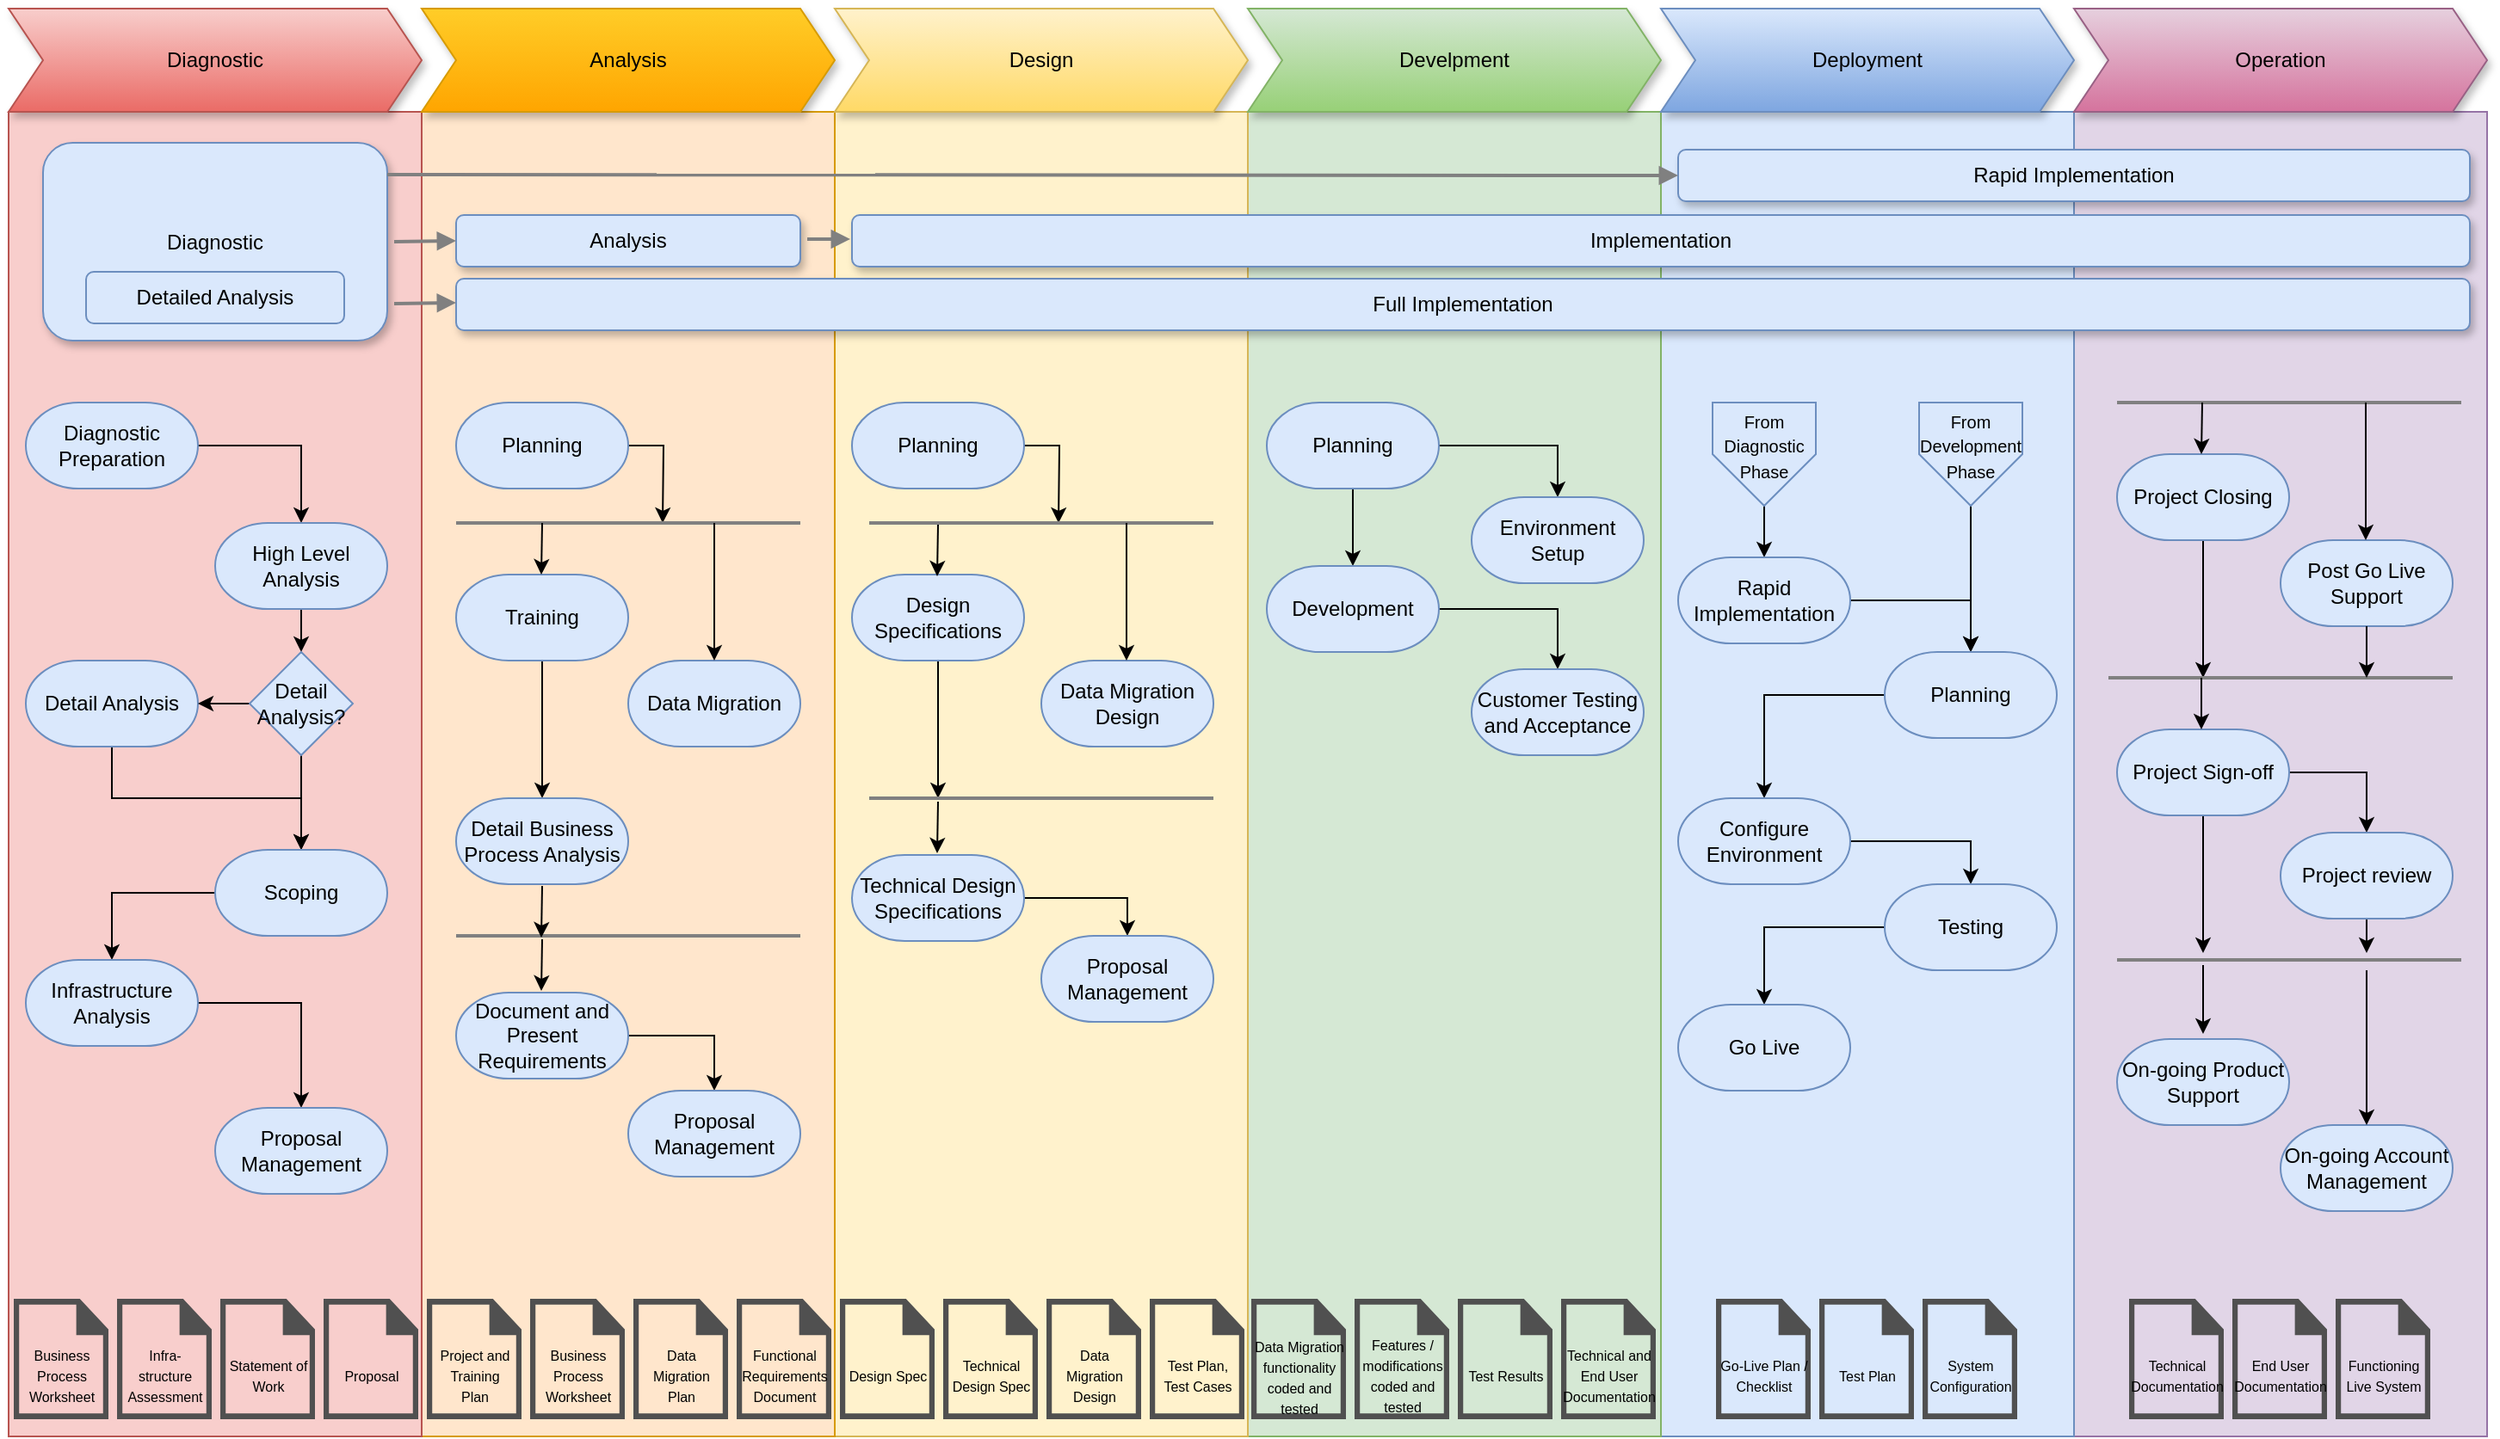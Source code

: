 <mxfile version="21.3.3" type="github">
  <diagram name="Page-1" id="-Mw7rQUKEhBr6lMGxWyb">
    <mxGraphModel dx="3120" dy="1824" grid="1" gridSize="10" guides="1" tooltips="1" connect="1" arrows="1" fold="1" page="1" pageScale="1" pageWidth="850" pageHeight="1100" math="0" shadow="0">
      <root>
        <mxCell id="0" />
        <mxCell id="1" parent="0" />
        <mxCell id="of2QIgSWGnTeP-9N7bCE-1" value="" style="rounded=0;whiteSpace=wrap;html=1;strokeWidth=1;fontSize=10;fillColor=#e1d5e7;strokeColor=#9673a6;" vertex="1" parent="1">
          <mxGeometry x="1200" y="70" width="240" height="770" as="geometry" />
        </mxCell>
        <mxCell id="of2QIgSWGnTeP-9N7bCE-2" value="" style="rounded=0;whiteSpace=wrap;html=1;strokeWidth=1;fontSize=10;fillColor=#dae8fc;strokeColor=#6c8ebf;" vertex="1" parent="1">
          <mxGeometry x="960" y="70" width="240" height="770" as="geometry" />
        </mxCell>
        <mxCell id="of2QIgSWGnTeP-9N7bCE-3" value="" style="rounded=0;whiteSpace=wrap;html=1;strokeWidth=1;fontSize=10;fillColor=#d5e8d4;strokeColor=#82b366;" vertex="1" parent="1">
          <mxGeometry x="720" y="70" width="240" height="770" as="geometry" />
        </mxCell>
        <mxCell id="of2QIgSWGnTeP-9N7bCE-4" value="" style="rounded=0;whiteSpace=wrap;html=1;strokeWidth=1;fontSize=10;fillColor=#fff2cc;strokeColor=#d6b656;" vertex="1" parent="1">
          <mxGeometry x="480" y="70" width="240" height="770" as="geometry" />
        </mxCell>
        <mxCell id="of2QIgSWGnTeP-9N7bCE-5" value="" style="rounded=0;whiteSpace=wrap;html=1;strokeWidth=1;fontSize=10;fillColor=#ffe6cc;strokeColor=#d79b00;" vertex="1" parent="1">
          <mxGeometry x="240" y="70" width="240" height="770" as="geometry" />
        </mxCell>
        <mxCell id="of2QIgSWGnTeP-9N7bCE-6" value="" style="rounded=0;whiteSpace=wrap;html=1;strokeWidth=1;fontSize=10;fillColor=#f8cecc;strokeColor=#b85450;" vertex="1" parent="1">
          <mxGeometry y="70" width="240" height="770" as="geometry" />
        </mxCell>
        <mxCell id="of2QIgSWGnTeP-9N7bCE-7" style="edgeStyle=orthogonalEdgeStyle;rounded=0;orthogonalLoop=1;jettySize=auto;html=1;exitX=1;exitY=0.5;exitDx=0;exitDy=0;exitPerimeter=0;entryX=0.5;entryY=0;entryDx=0;entryDy=0;entryPerimeter=0;" edge="1" parent="1" source="of2QIgSWGnTeP-9N7bCE-8" target="of2QIgSWGnTeP-9N7bCE-10">
          <mxGeometry relative="1" as="geometry" />
        </mxCell>
        <mxCell id="of2QIgSWGnTeP-9N7bCE-8" value="Diagnostic Preparation" style="strokeWidth=1;html=1;shape=mxgraph.flowchart.terminator;whiteSpace=wrap;fillColor=#dae8fc;strokeColor=#6c8ebf;" vertex="1" parent="1">
          <mxGeometry x="10" y="239" width="100" height="50" as="geometry" />
        </mxCell>
        <mxCell id="of2QIgSWGnTeP-9N7bCE-9" style="edgeStyle=orthogonalEdgeStyle;rounded=0;orthogonalLoop=1;jettySize=auto;html=1;exitX=0.5;exitY=1;exitDx=0;exitDy=0;exitPerimeter=0;entryX=0.5;entryY=0;entryDx=0;entryDy=0;entryPerimeter=0;" edge="1" parent="1" source="of2QIgSWGnTeP-9N7bCE-10" target="of2QIgSWGnTeP-9N7bCE-15">
          <mxGeometry relative="1" as="geometry" />
        </mxCell>
        <mxCell id="of2QIgSWGnTeP-9N7bCE-10" value="High Level Analysis" style="strokeWidth=1;html=1;shape=mxgraph.flowchart.terminator;whiteSpace=wrap;fillColor=#dae8fc;strokeColor=#6c8ebf;" vertex="1" parent="1">
          <mxGeometry x="120" y="309" width="100" height="50" as="geometry" />
        </mxCell>
        <mxCell id="of2QIgSWGnTeP-9N7bCE-11" style="edgeStyle=orthogonalEdgeStyle;rounded=0;orthogonalLoop=1;jettySize=auto;html=1;exitX=0.5;exitY=1;exitDx=0;exitDy=0;exitPerimeter=0;" edge="1" parent="1" source="of2QIgSWGnTeP-9N7bCE-12" target="of2QIgSWGnTeP-9N7bCE-17">
          <mxGeometry relative="1" as="geometry" />
        </mxCell>
        <mxCell id="of2QIgSWGnTeP-9N7bCE-12" value="Detail Analysis" style="strokeWidth=1;html=1;shape=mxgraph.flowchart.terminator;whiteSpace=wrap;fillColor=#dae8fc;strokeColor=#6c8ebf;" vertex="1" parent="1">
          <mxGeometry x="10" y="389" width="100" height="50" as="geometry" />
        </mxCell>
        <mxCell id="of2QIgSWGnTeP-9N7bCE-13" style="edgeStyle=orthogonalEdgeStyle;rounded=0;orthogonalLoop=1;jettySize=auto;html=1;exitX=0;exitY=0.5;exitDx=0;exitDy=0;exitPerimeter=0;entryX=1;entryY=0.5;entryDx=0;entryDy=0;entryPerimeter=0;" edge="1" parent="1" source="of2QIgSWGnTeP-9N7bCE-15" target="of2QIgSWGnTeP-9N7bCE-12">
          <mxGeometry relative="1" as="geometry" />
        </mxCell>
        <mxCell id="of2QIgSWGnTeP-9N7bCE-14" style="edgeStyle=orthogonalEdgeStyle;rounded=0;orthogonalLoop=1;jettySize=auto;html=1;exitX=0.5;exitY=1;exitDx=0;exitDy=0;exitPerimeter=0;" edge="1" parent="1" source="of2QIgSWGnTeP-9N7bCE-15" target="of2QIgSWGnTeP-9N7bCE-17">
          <mxGeometry relative="1" as="geometry" />
        </mxCell>
        <mxCell id="of2QIgSWGnTeP-9N7bCE-15" value="Detail Analysis?" style="strokeWidth=1;html=1;shape=mxgraph.flowchart.decision;whiteSpace=wrap;fillColor=#dae8fc;strokeColor=#6c8ebf;" vertex="1" parent="1">
          <mxGeometry x="140" y="384" width="60" height="60" as="geometry" />
        </mxCell>
        <mxCell id="of2QIgSWGnTeP-9N7bCE-16" style="edgeStyle=orthogonalEdgeStyle;rounded=0;orthogonalLoop=1;jettySize=auto;html=1;exitX=0;exitY=0.5;exitDx=0;exitDy=0;exitPerimeter=0;entryX=0.5;entryY=0;entryDx=0;entryDy=0;entryPerimeter=0;" edge="1" parent="1" source="of2QIgSWGnTeP-9N7bCE-17" target="of2QIgSWGnTeP-9N7bCE-19">
          <mxGeometry relative="1" as="geometry" />
        </mxCell>
        <mxCell id="of2QIgSWGnTeP-9N7bCE-17" value="Scoping" style="strokeWidth=1;html=1;shape=mxgraph.flowchart.terminator;whiteSpace=wrap;fillColor=#dae8fc;strokeColor=#6c8ebf;" vertex="1" parent="1">
          <mxGeometry x="120" y="499" width="100" height="50" as="geometry" />
        </mxCell>
        <mxCell id="of2QIgSWGnTeP-9N7bCE-18" style="edgeStyle=orthogonalEdgeStyle;rounded=0;orthogonalLoop=1;jettySize=auto;html=1;exitX=1;exitY=0.5;exitDx=0;exitDy=0;exitPerimeter=0;entryX=0.5;entryY=0;entryDx=0;entryDy=0;entryPerimeter=0;" edge="1" parent="1" source="of2QIgSWGnTeP-9N7bCE-19" target="of2QIgSWGnTeP-9N7bCE-20">
          <mxGeometry relative="1" as="geometry" />
        </mxCell>
        <mxCell id="of2QIgSWGnTeP-9N7bCE-19" value="Infrastructure Analysis" style="strokeWidth=1;html=1;shape=mxgraph.flowchart.terminator;whiteSpace=wrap;fillColor=#dae8fc;strokeColor=#6c8ebf;" vertex="1" parent="1">
          <mxGeometry x="10" y="563" width="100" height="50" as="geometry" />
        </mxCell>
        <mxCell id="of2QIgSWGnTeP-9N7bCE-20" value="Proposal Management" style="strokeWidth=1;html=1;shape=mxgraph.flowchart.terminator;whiteSpace=wrap;fillColor=#dae8fc;strokeColor=#6c8ebf;" vertex="1" parent="1">
          <mxGeometry x="120" y="649" width="100" height="50" as="geometry" />
        </mxCell>
        <mxCell id="of2QIgSWGnTeP-9N7bCE-21" style="edgeStyle=orthogonalEdgeStyle;rounded=0;orthogonalLoop=1;jettySize=auto;html=1;exitX=1;exitY=0.5;exitDx=0;exitDy=0;exitPerimeter=0;strokeColor=#000000;strokeWidth=1;" edge="1" parent="1" source="of2QIgSWGnTeP-9N7bCE-22">
          <mxGeometry relative="1" as="geometry">
            <mxPoint x="380" y="309" as="targetPoint" />
          </mxGeometry>
        </mxCell>
        <mxCell id="of2QIgSWGnTeP-9N7bCE-22" value="Planning" style="strokeWidth=1;html=1;shape=mxgraph.flowchart.terminator;whiteSpace=wrap;fillColor=#dae8fc;strokeColor=#6c8ebf;" vertex="1" parent="1">
          <mxGeometry x="260" y="239" width="100" height="50" as="geometry" />
        </mxCell>
        <mxCell id="of2QIgSWGnTeP-9N7bCE-23" style="edgeStyle=orthogonalEdgeStyle;rounded=0;orthogonalLoop=1;jettySize=auto;html=1;exitX=0.5;exitY=1;exitDx=0;exitDy=0;exitPerimeter=0;entryX=0.5;entryY=0;entryDx=0;entryDy=0;entryPerimeter=0;strokeColor=#000000;strokeWidth=1;" edge="1" parent="1" source="of2QIgSWGnTeP-9N7bCE-24" target="of2QIgSWGnTeP-9N7bCE-29">
          <mxGeometry relative="1" as="geometry" />
        </mxCell>
        <mxCell id="of2QIgSWGnTeP-9N7bCE-24" value="Training" style="strokeWidth=1;html=1;shape=mxgraph.flowchart.terminator;whiteSpace=wrap;fillColor=#dae8fc;strokeColor=#6c8ebf;" vertex="1" parent="1">
          <mxGeometry x="260" y="339" width="100" height="50" as="geometry" />
        </mxCell>
        <mxCell id="of2QIgSWGnTeP-9N7bCE-25" value="" style="endArrow=none;html=1;rounded=0;strokeWidth=2;strokeColor=#808080;" edge="1" parent="1">
          <mxGeometry width="50" height="50" relative="1" as="geometry">
            <mxPoint x="260" y="309" as="sourcePoint" />
            <mxPoint x="460" y="309" as="targetPoint" />
          </mxGeometry>
        </mxCell>
        <mxCell id="of2QIgSWGnTeP-9N7bCE-26" value="Data Migration" style="strokeWidth=1;html=1;shape=mxgraph.flowchart.terminator;whiteSpace=wrap;fillColor=#dae8fc;strokeColor=#6c8ebf;" vertex="1" parent="1">
          <mxGeometry x="360" y="389" width="100" height="50" as="geometry" />
        </mxCell>
        <mxCell id="of2QIgSWGnTeP-9N7bCE-27" value="" style="endArrow=classic;html=1;rounded=0;strokeColor=#000000;strokeWidth=1;entryX=0.5;entryY=0;entryDx=0;entryDy=0;entryPerimeter=0;" edge="1" parent="1" target="of2QIgSWGnTeP-9N7bCE-26">
          <mxGeometry width="50" height="50" relative="1" as="geometry">
            <mxPoint x="410" y="309" as="sourcePoint" />
            <mxPoint x="409.5" y="369" as="targetPoint" />
          </mxGeometry>
        </mxCell>
        <mxCell id="of2QIgSWGnTeP-9N7bCE-28" value="" style="endArrow=classic;html=1;rounded=0;strokeColor=#000000;strokeWidth=1;" edge="1" parent="1">
          <mxGeometry width="50" height="50" relative="1" as="geometry">
            <mxPoint x="310" y="309" as="sourcePoint" />
            <mxPoint x="309.5" y="339" as="targetPoint" />
          </mxGeometry>
        </mxCell>
        <mxCell id="of2QIgSWGnTeP-9N7bCE-29" value="Detail Business Process Analysis" style="strokeWidth=1;html=1;shape=mxgraph.flowchart.terminator;whiteSpace=wrap;fillColor=#dae8fc;strokeColor=#6c8ebf;" vertex="1" parent="1">
          <mxGeometry x="260" y="469" width="100" height="50" as="geometry" />
        </mxCell>
        <mxCell id="of2QIgSWGnTeP-9N7bCE-30" style="edgeStyle=orthogonalEdgeStyle;rounded=0;orthogonalLoop=1;jettySize=auto;html=1;exitX=1;exitY=0.5;exitDx=0;exitDy=0;exitPerimeter=0;entryX=0.5;entryY=0;entryDx=0;entryDy=0;entryPerimeter=0;strokeColor=#000000;strokeWidth=1;" edge="1" parent="1" source="of2QIgSWGnTeP-9N7bCE-31" target="of2QIgSWGnTeP-9N7bCE-35">
          <mxGeometry relative="1" as="geometry" />
        </mxCell>
        <mxCell id="of2QIgSWGnTeP-9N7bCE-31" value="Document and Present Requirements" style="strokeWidth=1;html=1;shape=mxgraph.flowchart.terminator;whiteSpace=wrap;fillColor=#dae8fc;strokeColor=#6c8ebf;" vertex="1" parent="1">
          <mxGeometry x="260" y="582" width="100" height="50" as="geometry" />
        </mxCell>
        <mxCell id="of2QIgSWGnTeP-9N7bCE-32" value="" style="endArrow=none;html=1;rounded=0;strokeWidth=2;strokeColor=#808080;" edge="1" parent="1">
          <mxGeometry width="50" height="50" relative="1" as="geometry">
            <mxPoint x="260" y="549" as="sourcePoint" />
            <mxPoint x="460" y="549" as="targetPoint" />
          </mxGeometry>
        </mxCell>
        <mxCell id="of2QIgSWGnTeP-9N7bCE-33" value="" style="endArrow=classic;html=1;rounded=0;strokeColor=#000000;strokeWidth=1;" edge="1" parent="1">
          <mxGeometry width="50" height="50" relative="1" as="geometry">
            <mxPoint x="310" y="520" as="sourcePoint" />
            <mxPoint x="309.5" y="550" as="targetPoint" />
          </mxGeometry>
        </mxCell>
        <mxCell id="of2QIgSWGnTeP-9N7bCE-34" value="" style="endArrow=classic;html=1;rounded=0;strokeColor=#000000;strokeWidth=1;" edge="1" parent="1">
          <mxGeometry width="50" height="50" relative="1" as="geometry">
            <mxPoint x="310" y="551" as="sourcePoint" />
            <mxPoint x="309.5" y="581" as="targetPoint" />
          </mxGeometry>
        </mxCell>
        <mxCell id="of2QIgSWGnTeP-9N7bCE-35" value="Proposal Management" style="strokeWidth=1;html=1;shape=mxgraph.flowchart.terminator;whiteSpace=wrap;fillColor=#dae8fc;strokeColor=#6c8ebf;" vertex="1" parent="1">
          <mxGeometry x="360" y="639" width="100" height="50" as="geometry" />
        </mxCell>
        <mxCell id="of2QIgSWGnTeP-9N7bCE-36" style="edgeStyle=orthogonalEdgeStyle;rounded=0;orthogonalLoop=1;jettySize=auto;html=1;exitX=1;exitY=0.5;exitDx=0;exitDy=0;exitPerimeter=0;strokeColor=#000000;strokeWidth=1;" edge="1" parent="1" source="of2QIgSWGnTeP-9N7bCE-37">
          <mxGeometry relative="1" as="geometry">
            <mxPoint x="610" y="309" as="targetPoint" />
          </mxGeometry>
        </mxCell>
        <mxCell id="of2QIgSWGnTeP-9N7bCE-37" value="Planning" style="strokeWidth=1;html=1;shape=mxgraph.flowchart.terminator;whiteSpace=wrap;fillColor=#dae8fc;strokeColor=#6c8ebf;" vertex="1" parent="1">
          <mxGeometry x="490" y="239" width="100" height="50" as="geometry" />
        </mxCell>
        <mxCell id="of2QIgSWGnTeP-9N7bCE-38" value="" style="endArrow=none;html=1;rounded=0;strokeWidth=2;strokeColor=#808080;" edge="1" parent="1">
          <mxGeometry width="50" height="50" relative="1" as="geometry">
            <mxPoint x="500" y="309" as="sourcePoint" />
            <mxPoint x="700" y="309" as="targetPoint" />
          </mxGeometry>
        </mxCell>
        <mxCell id="of2QIgSWGnTeP-9N7bCE-39" style="edgeStyle=orthogonalEdgeStyle;rounded=0;orthogonalLoop=1;jettySize=auto;html=1;exitX=0.5;exitY=1;exitDx=0;exitDy=0;exitPerimeter=0;strokeColor=#000000;strokeWidth=1;" edge="1" parent="1" source="of2QIgSWGnTeP-9N7bCE-40">
          <mxGeometry relative="1" as="geometry">
            <mxPoint x="540" y="469" as="targetPoint" />
          </mxGeometry>
        </mxCell>
        <mxCell id="of2QIgSWGnTeP-9N7bCE-40" value="Design Specifications" style="strokeWidth=1;html=1;shape=mxgraph.flowchart.terminator;whiteSpace=wrap;fillColor=#dae8fc;strokeColor=#6c8ebf;" vertex="1" parent="1">
          <mxGeometry x="490" y="339" width="100" height="50" as="geometry" />
        </mxCell>
        <mxCell id="of2QIgSWGnTeP-9N7bCE-41" value="Data Migration Design" style="strokeWidth=1;html=1;shape=mxgraph.flowchart.terminator;whiteSpace=wrap;fillColor=#dae8fc;strokeColor=#6c8ebf;" vertex="1" parent="1">
          <mxGeometry x="600" y="389" width="100" height="50" as="geometry" />
        </mxCell>
        <mxCell id="of2QIgSWGnTeP-9N7bCE-42" value="" style="endArrow=classic;html=1;rounded=0;strokeColor=#000000;strokeWidth=1;entryX=0.5;entryY=0;entryDx=0;entryDy=0;entryPerimeter=0;" edge="1" parent="1">
          <mxGeometry width="50" height="50" relative="1" as="geometry">
            <mxPoint x="649.5" y="309" as="sourcePoint" />
            <mxPoint x="649.5" y="389" as="targetPoint" />
          </mxGeometry>
        </mxCell>
        <mxCell id="of2QIgSWGnTeP-9N7bCE-43" value="" style="endArrow=classic;html=1;rounded=0;strokeColor=#000000;strokeWidth=1;" edge="1" parent="1">
          <mxGeometry width="50" height="50" relative="1" as="geometry">
            <mxPoint x="540" y="310" as="sourcePoint" />
            <mxPoint x="539.5" y="340" as="targetPoint" />
          </mxGeometry>
        </mxCell>
        <mxCell id="of2QIgSWGnTeP-9N7bCE-44" value="" style="endArrow=none;html=1;rounded=0;strokeWidth=2;strokeColor=#808080;" edge="1" parent="1">
          <mxGeometry width="50" height="50" relative="1" as="geometry">
            <mxPoint x="500" y="469" as="sourcePoint" />
            <mxPoint x="700" y="469" as="targetPoint" />
          </mxGeometry>
        </mxCell>
        <mxCell id="of2QIgSWGnTeP-9N7bCE-45" style="edgeStyle=orthogonalEdgeStyle;rounded=0;orthogonalLoop=1;jettySize=auto;html=1;exitX=1;exitY=0.5;exitDx=0;exitDy=0;exitPerimeter=0;entryX=0.5;entryY=0;entryDx=0;entryDy=0;entryPerimeter=0;strokeColor=#000000;strokeWidth=1;" edge="1" parent="1" source="of2QIgSWGnTeP-9N7bCE-46" target="of2QIgSWGnTeP-9N7bCE-48">
          <mxGeometry relative="1" as="geometry" />
        </mxCell>
        <mxCell id="of2QIgSWGnTeP-9N7bCE-46" value="Technical Design Specifications" style="strokeWidth=1;html=1;shape=mxgraph.flowchart.terminator;whiteSpace=wrap;fillColor=#dae8fc;strokeColor=#6c8ebf;" vertex="1" parent="1">
          <mxGeometry x="490" y="502" width="100" height="50" as="geometry" />
        </mxCell>
        <mxCell id="of2QIgSWGnTeP-9N7bCE-47" value="" style="endArrow=classic;html=1;rounded=0;strokeColor=#000000;strokeWidth=1;" edge="1" parent="1">
          <mxGeometry width="50" height="50" relative="1" as="geometry">
            <mxPoint x="540" y="471" as="sourcePoint" />
            <mxPoint x="539.5" y="501" as="targetPoint" />
          </mxGeometry>
        </mxCell>
        <mxCell id="of2QIgSWGnTeP-9N7bCE-48" value="Proposal Management" style="strokeWidth=1;html=1;shape=mxgraph.flowchart.terminator;whiteSpace=wrap;fillColor=#dae8fc;strokeColor=#6c8ebf;" vertex="1" parent="1">
          <mxGeometry x="600" y="549" width="100" height="50" as="geometry" />
        </mxCell>
        <mxCell id="of2QIgSWGnTeP-9N7bCE-49" style="edgeStyle=orthogonalEdgeStyle;rounded=0;orthogonalLoop=1;jettySize=auto;html=1;exitX=1;exitY=0.5;exitDx=0;exitDy=0;exitPerimeter=0;entryX=0.5;entryY=0;entryDx=0;entryDy=0;entryPerimeter=0;strokeColor=#000000;strokeWidth=1;" edge="1" parent="1" source="of2QIgSWGnTeP-9N7bCE-51" target="of2QIgSWGnTeP-9N7bCE-54">
          <mxGeometry relative="1" as="geometry" />
        </mxCell>
        <mxCell id="of2QIgSWGnTeP-9N7bCE-50" style="edgeStyle=orthogonalEdgeStyle;rounded=0;orthogonalLoop=1;jettySize=auto;html=1;exitX=0.5;exitY=1;exitDx=0;exitDy=0;exitPerimeter=0;strokeColor=#000000;strokeWidth=1;" edge="1" parent="1" source="of2QIgSWGnTeP-9N7bCE-51" target="of2QIgSWGnTeP-9N7bCE-53">
          <mxGeometry relative="1" as="geometry" />
        </mxCell>
        <mxCell id="of2QIgSWGnTeP-9N7bCE-51" value="Planning" style="strokeWidth=1;html=1;shape=mxgraph.flowchart.terminator;whiteSpace=wrap;fillColor=#dae8fc;strokeColor=#6c8ebf;" vertex="1" parent="1">
          <mxGeometry x="731" y="239" width="100" height="50" as="geometry" />
        </mxCell>
        <mxCell id="of2QIgSWGnTeP-9N7bCE-52" style="edgeStyle=orthogonalEdgeStyle;rounded=0;orthogonalLoop=1;jettySize=auto;html=1;exitX=1;exitY=0.5;exitDx=0;exitDy=0;exitPerimeter=0;strokeColor=#000000;strokeWidth=1;" edge="1" parent="1" source="of2QIgSWGnTeP-9N7bCE-53" target="of2QIgSWGnTeP-9N7bCE-55">
          <mxGeometry relative="1" as="geometry" />
        </mxCell>
        <mxCell id="of2QIgSWGnTeP-9N7bCE-53" value="Development" style="strokeWidth=1;html=1;shape=mxgraph.flowchart.terminator;whiteSpace=wrap;fillColor=#dae8fc;strokeColor=#6c8ebf;" vertex="1" parent="1">
          <mxGeometry x="731" y="334" width="100" height="50" as="geometry" />
        </mxCell>
        <mxCell id="of2QIgSWGnTeP-9N7bCE-54" value="Environment Setup" style="strokeWidth=1;html=1;shape=mxgraph.flowchart.terminator;whiteSpace=wrap;fillColor=#dae8fc;strokeColor=#6c8ebf;" vertex="1" parent="1">
          <mxGeometry x="850" y="294" width="100" height="50" as="geometry" />
        </mxCell>
        <mxCell id="of2QIgSWGnTeP-9N7bCE-55" value="Customer Testing and Acceptance" style="strokeWidth=1;html=1;shape=mxgraph.flowchart.terminator;whiteSpace=wrap;fillColor=#dae8fc;strokeColor=#6c8ebf;" vertex="1" parent="1">
          <mxGeometry x="850" y="394" width="100" height="50" as="geometry" />
        </mxCell>
        <mxCell id="of2QIgSWGnTeP-9N7bCE-56" style="edgeStyle=orthogonalEdgeStyle;rounded=0;orthogonalLoop=1;jettySize=auto;html=1;exitX=0.5;exitY=1;exitDx=0;exitDy=0;entryX=0.5;entryY=0;entryDx=0;entryDy=0;entryPerimeter=0;strokeColor=#000000;strokeWidth=1;fontSize=10;" edge="1" parent="1" source="of2QIgSWGnTeP-9N7bCE-57" target="of2QIgSWGnTeP-9N7bCE-63">
          <mxGeometry relative="1" as="geometry" />
        </mxCell>
        <mxCell id="of2QIgSWGnTeP-9N7bCE-57" value="" style="verticalLabelPosition=bottom;verticalAlign=top;html=1;shape=offPageConnector;rounded=0;size=0.5;strokeWidth=1;fillColor=#dae8fc;strokeColor=#6c8ebf;" vertex="1" parent="1">
          <mxGeometry x="990" y="239" width="60" height="60" as="geometry" />
        </mxCell>
        <mxCell id="of2QIgSWGnTeP-9N7bCE-58" value="&lt;font style=&quot;font-size: 10px;&quot;&gt;From Diagnostic Phase&lt;/font&gt;" style="text;html=1;strokeColor=none;fillColor=none;align=center;verticalAlign=middle;whiteSpace=wrap;rounded=0;" vertex="1" parent="1">
          <mxGeometry x="990" y="249" width="60" height="30" as="geometry" />
        </mxCell>
        <mxCell id="of2QIgSWGnTeP-9N7bCE-59" style="edgeStyle=orthogonalEdgeStyle;rounded=0;orthogonalLoop=1;jettySize=auto;html=1;exitX=0.5;exitY=1;exitDx=0;exitDy=0;entryX=0.5;entryY=0;entryDx=0;entryDy=0;entryPerimeter=0;strokeColor=#000000;strokeWidth=1;fontSize=10;" edge="1" parent="1" source="of2QIgSWGnTeP-9N7bCE-60" target="of2QIgSWGnTeP-9N7bCE-65">
          <mxGeometry relative="1" as="geometry" />
        </mxCell>
        <mxCell id="of2QIgSWGnTeP-9N7bCE-60" value="" style="verticalLabelPosition=bottom;verticalAlign=top;html=1;shape=offPageConnector;rounded=0;size=0.5;strokeWidth=1;fillColor=#dae8fc;strokeColor=#6c8ebf;" vertex="1" parent="1">
          <mxGeometry x="1110" y="239" width="60" height="60" as="geometry" />
        </mxCell>
        <mxCell id="of2QIgSWGnTeP-9N7bCE-61" value="&lt;font style=&quot;font-size: 10px;&quot;&gt;From Development Phase&lt;/font&gt;" style="text;html=1;strokeColor=none;fillColor=none;align=center;verticalAlign=middle;whiteSpace=wrap;rounded=0;" vertex="1" parent="1">
          <mxGeometry x="1110" y="249" width="60" height="30" as="geometry" />
        </mxCell>
        <mxCell id="of2QIgSWGnTeP-9N7bCE-62" style="edgeStyle=orthogonalEdgeStyle;rounded=0;orthogonalLoop=1;jettySize=auto;html=1;exitX=1;exitY=0.5;exitDx=0;exitDy=0;exitPerimeter=0;entryX=0.5;entryY=0;entryDx=0;entryDy=0;entryPerimeter=0;strokeColor=#000000;strokeWidth=1;fontSize=10;" edge="1" parent="1" source="of2QIgSWGnTeP-9N7bCE-63" target="of2QIgSWGnTeP-9N7bCE-65">
          <mxGeometry relative="1" as="geometry" />
        </mxCell>
        <mxCell id="of2QIgSWGnTeP-9N7bCE-63" value="Rapid Implementation" style="strokeWidth=1;html=1;shape=mxgraph.flowchart.terminator;whiteSpace=wrap;fillColor=#dae8fc;strokeColor=#6c8ebf;" vertex="1" parent="1">
          <mxGeometry x="970" y="329" width="100" height="50" as="geometry" />
        </mxCell>
        <mxCell id="of2QIgSWGnTeP-9N7bCE-64" style="edgeStyle=orthogonalEdgeStyle;rounded=0;orthogonalLoop=1;jettySize=auto;html=1;exitX=0;exitY=0.5;exitDx=0;exitDy=0;exitPerimeter=0;entryX=0.5;entryY=0;entryDx=0;entryDy=0;entryPerimeter=0;strokeColor=#000000;strokeWidth=1;fontSize=10;" edge="1" parent="1" source="of2QIgSWGnTeP-9N7bCE-65" target="of2QIgSWGnTeP-9N7bCE-67">
          <mxGeometry relative="1" as="geometry" />
        </mxCell>
        <mxCell id="of2QIgSWGnTeP-9N7bCE-65" value="Planning" style="strokeWidth=1;html=1;shape=mxgraph.flowchart.terminator;whiteSpace=wrap;fillColor=#dae8fc;strokeColor=#6c8ebf;" vertex="1" parent="1">
          <mxGeometry x="1090" y="384" width="100" height="50" as="geometry" />
        </mxCell>
        <mxCell id="of2QIgSWGnTeP-9N7bCE-66" style="edgeStyle=orthogonalEdgeStyle;rounded=0;orthogonalLoop=1;jettySize=auto;html=1;exitX=1;exitY=0.5;exitDx=0;exitDy=0;exitPerimeter=0;entryX=0.5;entryY=0;entryDx=0;entryDy=0;entryPerimeter=0;strokeColor=#000000;strokeWidth=1;fontSize=10;" edge="1" parent="1" source="of2QIgSWGnTeP-9N7bCE-67" target="of2QIgSWGnTeP-9N7bCE-69">
          <mxGeometry relative="1" as="geometry" />
        </mxCell>
        <mxCell id="of2QIgSWGnTeP-9N7bCE-67" value="Configure Environment" style="strokeWidth=1;html=1;shape=mxgraph.flowchart.terminator;whiteSpace=wrap;fillColor=#dae8fc;strokeColor=#6c8ebf;" vertex="1" parent="1">
          <mxGeometry x="970" y="469" width="100" height="50" as="geometry" />
        </mxCell>
        <mxCell id="of2QIgSWGnTeP-9N7bCE-68" style="edgeStyle=orthogonalEdgeStyle;rounded=0;orthogonalLoop=1;jettySize=auto;html=1;exitX=0;exitY=0.5;exitDx=0;exitDy=0;exitPerimeter=0;strokeColor=#000000;strokeWidth=1;fontSize=12;fontColor=#FFFFFF;" edge="1" parent="1" source="of2QIgSWGnTeP-9N7bCE-69" target="of2QIgSWGnTeP-9N7bCE-70">
          <mxGeometry relative="1" as="geometry" />
        </mxCell>
        <mxCell id="of2QIgSWGnTeP-9N7bCE-69" value="Testing" style="strokeWidth=1;html=1;shape=mxgraph.flowchart.terminator;whiteSpace=wrap;fillColor=#dae8fc;strokeColor=#6c8ebf;" vertex="1" parent="1">
          <mxGeometry x="1090" y="519" width="100" height="50" as="geometry" />
        </mxCell>
        <mxCell id="of2QIgSWGnTeP-9N7bCE-70" value="Go Live" style="strokeWidth=1;html=1;shape=mxgraph.flowchart.terminator;whiteSpace=wrap;fillColor=#dae8fc;strokeColor=#6c8ebf;" vertex="1" parent="1">
          <mxGeometry x="970" y="589" width="100" height="50" as="geometry" />
        </mxCell>
        <mxCell id="of2QIgSWGnTeP-9N7bCE-71" value="Diagnostic" style="shape=step;perimeter=stepPerimeter;whiteSpace=wrap;html=1;fixedSize=1;strokeWidth=1;fontSize=12;fillColor=#f8cecc;strokeColor=#b85450;gradientColor=#ea6b66;fontColor=#000000;shadow=1;" vertex="1" parent="1">
          <mxGeometry y="10" width="240" height="60" as="geometry" />
        </mxCell>
        <mxCell id="of2QIgSWGnTeP-9N7bCE-72" value="Analysis" style="shape=step;perimeter=stepPerimeter;whiteSpace=wrap;html=1;fixedSize=1;strokeWidth=1;fontSize=12;fillColor=#ffcd28;gradientColor=#ffa500;strokeColor=#d79b00;fontColor=#000000;shadow=1;" vertex="1" parent="1">
          <mxGeometry x="240" y="10" width="240" height="60" as="geometry" />
        </mxCell>
        <mxCell id="of2QIgSWGnTeP-9N7bCE-73" value="Design" style="shape=step;perimeter=stepPerimeter;whiteSpace=wrap;html=1;fixedSize=1;strokeWidth=1;fontSize=12;fillColor=#fff2cc;gradientColor=#ffd966;strokeColor=#d6b656;fontColor=#000000;shadow=1;" vertex="1" parent="1">
          <mxGeometry x="480" y="10" width="240" height="60" as="geometry" />
        </mxCell>
        <mxCell id="of2QIgSWGnTeP-9N7bCE-74" value="Develpment" style="shape=step;perimeter=stepPerimeter;whiteSpace=wrap;html=1;fixedSize=1;strokeWidth=1;fontSize=12;fillColor=#d5e8d4;gradientColor=#97d077;strokeColor=#82b366;fontColor=#000000;shadow=1;" vertex="1" parent="1">
          <mxGeometry x="720" y="10" width="240" height="60" as="geometry" />
        </mxCell>
        <mxCell id="of2QIgSWGnTeP-9N7bCE-75" value="Deployment" style="shape=step;perimeter=stepPerimeter;whiteSpace=wrap;html=1;fixedSize=1;strokeWidth=1;fontSize=12;fillColor=#dae8fc;gradientColor=#7ea6e0;strokeColor=#6c8ebf;fontColor=#000000;shadow=1;" vertex="1" parent="1">
          <mxGeometry x="960" y="10" width="240" height="60" as="geometry" />
        </mxCell>
        <mxCell id="of2QIgSWGnTeP-9N7bCE-76" value="Operation" style="shape=step;perimeter=stepPerimeter;whiteSpace=wrap;html=1;fixedSize=1;strokeWidth=1;fontSize=12;fillColor=#e6d0de;gradientColor=#d5739d;strokeColor=#996185;fontColor=#000000;shadow=1;" vertex="1" parent="1">
          <mxGeometry x="1200" y="10" width="240" height="60" as="geometry" />
        </mxCell>
        <mxCell id="of2QIgSWGnTeP-9N7bCE-77" style="edgeStyle=orthogonalEdgeStyle;rounded=0;orthogonalLoop=1;jettySize=auto;html=1;exitX=0.5;exitY=1;exitDx=0;exitDy=0;exitPerimeter=0;strokeColor=#000000;strokeWidth=1;fontSize=12;fontColor=#000000;" edge="1" parent="1" source="of2QIgSWGnTeP-9N7bCE-78">
          <mxGeometry relative="1" as="geometry">
            <mxPoint x="1275" y="399" as="targetPoint" />
          </mxGeometry>
        </mxCell>
        <mxCell id="of2QIgSWGnTeP-9N7bCE-78" value="Project Closing" style="strokeWidth=1;html=1;shape=mxgraph.flowchart.terminator;whiteSpace=wrap;fillColor=#dae8fc;strokeColor=#6c8ebf;" vertex="1" parent="1">
          <mxGeometry x="1225" y="269" width="100" height="50" as="geometry" />
        </mxCell>
        <mxCell id="of2QIgSWGnTeP-9N7bCE-79" value="Post Go Live Support" style="strokeWidth=1;html=1;shape=mxgraph.flowchart.terminator;whiteSpace=wrap;fillColor=#dae8fc;strokeColor=#6c8ebf;" vertex="1" parent="1">
          <mxGeometry x="1320" y="319" width="100" height="50" as="geometry" />
        </mxCell>
        <mxCell id="of2QIgSWGnTeP-9N7bCE-80" value="" style="endArrow=none;html=1;rounded=0;strokeWidth=2;strokeColor=#808080;" edge="1" parent="1">
          <mxGeometry width="50" height="50" relative="1" as="geometry">
            <mxPoint x="1225" y="239" as="sourcePoint" />
            <mxPoint x="1425" y="239" as="targetPoint" />
          </mxGeometry>
        </mxCell>
        <mxCell id="of2QIgSWGnTeP-9N7bCE-81" value="" style="endArrow=none;html=1;rounded=0;strokeWidth=2;strokeColor=#808080;" edge="1" parent="1">
          <mxGeometry width="50" height="50" relative="1" as="geometry">
            <mxPoint x="1220" y="399" as="sourcePoint" />
            <mxPoint x="1420" y="399" as="targetPoint" />
          </mxGeometry>
        </mxCell>
        <mxCell id="of2QIgSWGnTeP-9N7bCE-82" value="" style="endArrow=classic;html=1;rounded=0;strokeColor=#000000;strokeWidth=1;entryX=0.5;entryY=0;entryDx=0;entryDy=0;entryPerimeter=0;" edge="1" parent="1">
          <mxGeometry width="50" height="50" relative="1" as="geometry">
            <mxPoint x="1369.5" y="239" as="sourcePoint" />
            <mxPoint x="1369.5" y="319" as="targetPoint" />
          </mxGeometry>
        </mxCell>
        <mxCell id="of2QIgSWGnTeP-9N7bCE-83" value="" style="endArrow=classic;html=1;rounded=0;strokeColor=#000000;strokeWidth=1;entryX=0.5;entryY=0;entryDx=0;entryDy=0;entryPerimeter=0;" edge="1" parent="1">
          <mxGeometry width="50" height="50" relative="1" as="geometry">
            <mxPoint x="1274.5" y="239" as="sourcePoint" />
            <mxPoint x="1274" y="269" as="targetPoint" />
          </mxGeometry>
        </mxCell>
        <mxCell id="of2QIgSWGnTeP-9N7bCE-84" value="" style="endArrow=classic;html=1;rounded=0;strokeColor=#000000;strokeWidth=1;" edge="1" parent="1">
          <mxGeometry width="50" height="50" relative="1" as="geometry">
            <mxPoint x="1370" y="369" as="sourcePoint" />
            <mxPoint x="1370" y="399" as="targetPoint" />
          </mxGeometry>
        </mxCell>
        <mxCell id="of2QIgSWGnTeP-9N7bCE-85" style="edgeStyle=orthogonalEdgeStyle;rounded=0;orthogonalLoop=1;jettySize=auto;html=1;exitX=1;exitY=0.5;exitDx=0;exitDy=0;exitPerimeter=0;entryX=0.5;entryY=0;entryDx=0;entryDy=0;entryPerimeter=0;strokeColor=#000000;strokeWidth=1;fontSize=12;fontColor=#000000;" edge="1" parent="1" source="of2QIgSWGnTeP-9N7bCE-87" target="of2QIgSWGnTeP-9N7bCE-90">
          <mxGeometry relative="1" as="geometry" />
        </mxCell>
        <mxCell id="of2QIgSWGnTeP-9N7bCE-86" style="edgeStyle=orthogonalEdgeStyle;rounded=0;orthogonalLoop=1;jettySize=auto;html=1;exitX=0.5;exitY=1;exitDx=0;exitDy=0;exitPerimeter=0;strokeColor=#000000;strokeWidth=1;fontSize=12;fontColor=#000000;" edge="1" parent="1" source="of2QIgSWGnTeP-9N7bCE-87">
          <mxGeometry relative="1" as="geometry">
            <mxPoint x="1275" y="559" as="targetPoint" />
          </mxGeometry>
        </mxCell>
        <mxCell id="of2QIgSWGnTeP-9N7bCE-87" value="Project Sign-off" style="strokeWidth=1;html=1;shape=mxgraph.flowchart.terminator;whiteSpace=wrap;fillColor=#dae8fc;strokeColor=#6c8ebf;" vertex="1" parent="1">
          <mxGeometry x="1225" y="429" width="100" height="50" as="geometry" />
        </mxCell>
        <mxCell id="of2QIgSWGnTeP-9N7bCE-88" value="" style="endArrow=classic;html=1;rounded=0;strokeColor=#000000;strokeWidth=1;" edge="1" parent="1">
          <mxGeometry width="50" height="50" relative="1" as="geometry">
            <mxPoint x="1274" y="399" as="sourcePoint" />
            <mxPoint x="1274" y="429" as="targetPoint" />
          </mxGeometry>
        </mxCell>
        <mxCell id="of2QIgSWGnTeP-9N7bCE-89" style="edgeStyle=orthogonalEdgeStyle;rounded=0;orthogonalLoop=1;jettySize=auto;html=1;exitX=0.5;exitY=1;exitDx=0;exitDy=0;exitPerimeter=0;strokeColor=#000000;strokeWidth=1;fontSize=12;fontColor=#000000;" edge="1" parent="1" source="of2QIgSWGnTeP-9N7bCE-90">
          <mxGeometry relative="1" as="geometry">
            <mxPoint x="1370" y="559" as="targetPoint" />
          </mxGeometry>
        </mxCell>
        <mxCell id="of2QIgSWGnTeP-9N7bCE-90" value="Project review" style="strokeWidth=1;html=1;shape=mxgraph.flowchart.terminator;whiteSpace=wrap;fillColor=#dae8fc;strokeColor=#6c8ebf;" vertex="1" parent="1">
          <mxGeometry x="1320" y="489" width="100" height="50" as="geometry" />
        </mxCell>
        <mxCell id="of2QIgSWGnTeP-9N7bCE-91" value="" style="endArrow=none;html=1;rounded=0;strokeWidth=2;strokeColor=#808080;" edge="1" parent="1">
          <mxGeometry width="50" height="50" relative="1" as="geometry">
            <mxPoint x="1225" y="563" as="sourcePoint" />
            <mxPoint x="1425" y="563" as="targetPoint" />
          </mxGeometry>
        </mxCell>
        <mxCell id="of2QIgSWGnTeP-9N7bCE-92" value="On-going Product Support" style="strokeWidth=1;html=1;shape=mxgraph.flowchart.terminator;whiteSpace=wrap;fillColor=#dae8fc;strokeColor=#6c8ebf;" vertex="1" parent="1">
          <mxGeometry x="1225" y="609" width="100" height="50" as="geometry" />
        </mxCell>
        <mxCell id="of2QIgSWGnTeP-9N7bCE-93" value="" style="endArrow=classic;html=1;rounded=0;strokeColor=#000000;strokeWidth=1;entryX=0.5;entryY=0;entryDx=0;entryDy=0;entryPerimeter=0;" edge="1" parent="1">
          <mxGeometry width="50" height="50" relative="1" as="geometry">
            <mxPoint x="1275" y="566" as="sourcePoint" />
            <mxPoint x="1275" y="606" as="targetPoint" />
          </mxGeometry>
        </mxCell>
        <mxCell id="of2QIgSWGnTeP-9N7bCE-94" value="On-going Account Management" style="strokeWidth=1;html=1;shape=mxgraph.flowchart.terminator;whiteSpace=wrap;fillColor=#dae8fc;strokeColor=#6c8ebf;" vertex="1" parent="1">
          <mxGeometry x="1320" y="659" width="100" height="50" as="geometry" />
        </mxCell>
        <mxCell id="of2QIgSWGnTeP-9N7bCE-95" value="" style="endArrow=classic;html=1;rounded=0;strokeColor=#000000;strokeWidth=1;entryX=0.5;entryY=0;entryDx=0;entryDy=0;entryPerimeter=0;" edge="1" parent="1" target="of2QIgSWGnTeP-9N7bCE-94">
          <mxGeometry width="50" height="50" relative="1" as="geometry">
            <mxPoint x="1370" y="569" as="sourcePoint" />
            <mxPoint x="1369.5" y="634" as="targetPoint" />
          </mxGeometry>
        </mxCell>
        <mxCell id="of2QIgSWGnTeP-9N7bCE-96" value="Diagnostic" style="rounded=1;whiteSpace=wrap;html=1;shadow=1;strokeWidth=1;fontSize=12;fillColor=#dae8fc;strokeColor=#6c8ebf;" vertex="1" parent="1">
          <mxGeometry x="20" y="88" width="200" height="115" as="geometry" />
        </mxCell>
        <mxCell id="of2QIgSWGnTeP-9N7bCE-97" value="Detailed Analysis" style="rounded=1;whiteSpace=wrap;html=1;shadow=0;strokeWidth=1;fontSize=12;fillColor=#dae8fc;strokeColor=#6c8ebf;" vertex="1" parent="1">
          <mxGeometry x="45" y="163" width="150" height="30" as="geometry" />
        </mxCell>
        <mxCell id="of2QIgSWGnTeP-9N7bCE-98" value="Analysis" style="rounded=1;whiteSpace=wrap;html=1;shadow=1;strokeWidth=1;fontSize=12;fillColor=#dae8fc;strokeColor=#6c8ebf;" vertex="1" parent="1">
          <mxGeometry x="260" y="130" width="200" height="30" as="geometry" />
        </mxCell>
        <mxCell id="of2QIgSWGnTeP-9N7bCE-99" value="Full Implementation" style="rounded=1;whiteSpace=wrap;html=1;shadow=1;strokeWidth=1;fontSize=12;fillColor=#dae8fc;strokeColor=#6c8ebf;" vertex="1" parent="1">
          <mxGeometry x="260" y="167" width="1170" height="30" as="geometry" />
        </mxCell>
        <mxCell id="of2QIgSWGnTeP-9N7bCE-100" value="Rapid Implementation" style="rounded=1;whiteSpace=wrap;html=1;shadow=1;strokeWidth=1;fontSize=12;fillColor=#dae8fc;strokeColor=#6c8ebf;" vertex="1" parent="1">
          <mxGeometry x="970" y="92" width="460" height="30" as="geometry" />
        </mxCell>
        <mxCell id="of2QIgSWGnTeP-9N7bCE-101" value="Implementation" style="rounded=1;whiteSpace=wrap;html=1;shadow=1;strokeWidth=1;fontSize=12;fillColor=#dae8fc;strokeColor=#6c8ebf;" vertex="1" parent="1">
          <mxGeometry x="490" y="130" width="940" height="30" as="geometry" />
        </mxCell>
        <mxCell id="of2QIgSWGnTeP-9N7bCE-102" value="" style="endArrow=block;html=1;rounded=0;strokeWidth=2;strokeColor=#808080;endFill=1;entryX=0;entryY=0.5;entryDx=0;entryDy=0;" edge="1" parent="1" target="of2QIgSWGnTeP-9N7bCE-100">
          <mxGeometry width="50" height="50" relative="1" as="geometry">
            <mxPoint x="220" y="106.47" as="sourcePoint" />
            <mxPoint x="420" y="106.47" as="targetPoint" />
          </mxGeometry>
        </mxCell>
        <mxCell id="of2QIgSWGnTeP-9N7bCE-103" value="" style="endArrow=block;html=1;rounded=0;strokeWidth=2;strokeColor=#808080;endFill=1;entryX=0;entryY=0.5;entryDx=0;entryDy=0;" edge="1" parent="1" target="of2QIgSWGnTeP-9N7bCE-98">
          <mxGeometry width="50" height="50" relative="1" as="geometry">
            <mxPoint x="224" y="145.47" as="sourcePoint" />
            <mxPoint x="254" y="146" as="targetPoint" />
          </mxGeometry>
        </mxCell>
        <mxCell id="of2QIgSWGnTeP-9N7bCE-104" value="" style="endArrow=block;html=1;rounded=0;strokeWidth=2;strokeColor=#808080;endFill=1;entryX=0;entryY=0.5;entryDx=0;entryDy=0;" edge="1" parent="1">
          <mxGeometry width="50" height="50" relative="1" as="geometry">
            <mxPoint x="224" y="181.47" as="sourcePoint" />
            <mxPoint x="260" y="181" as="targetPoint" />
          </mxGeometry>
        </mxCell>
        <mxCell id="of2QIgSWGnTeP-9N7bCE-105" value="" style="endArrow=block;html=1;rounded=0;strokeWidth=2;strokeColor=#808080;endFill=1;entryX=0;entryY=0.5;entryDx=0;entryDy=0;" edge="1" parent="1">
          <mxGeometry width="50" height="50" relative="1" as="geometry">
            <mxPoint x="464" y="144" as="sourcePoint" />
            <mxPoint x="489" y="144" as="targetPoint" />
          </mxGeometry>
        </mxCell>
        <mxCell id="of2QIgSWGnTeP-9N7bCE-106" value="" style="sketch=0;pointerEvents=1;shadow=0;dashed=0;html=1;strokeColor=none;fillColor=#505050;labelPosition=center;verticalLabelPosition=bottom;verticalAlign=top;outlineConnect=0;align=center;shape=mxgraph.office.concepts.document_blank;strokeWidth=1;fontSize=12;fontColor=#000000;" vertex="1" parent="1">
          <mxGeometry x="3" y="760" width="55" height="70" as="geometry" />
        </mxCell>
        <mxCell id="of2QIgSWGnTeP-9N7bCE-107" value="&lt;font style=&quot;font-size: 8px;&quot;&gt;Business Process Worksheet&lt;/font&gt;" style="text;html=1;strokeColor=none;fillColor=none;align=center;verticalAlign=middle;whiteSpace=wrap;rounded=0;fontSize=10;fontColor=#000000;" vertex="1" parent="1">
          <mxGeometry x="1" y="789" width="60" height="30" as="geometry" />
        </mxCell>
        <mxCell id="of2QIgSWGnTeP-9N7bCE-108" value="" style="sketch=0;pointerEvents=1;shadow=0;dashed=0;html=1;strokeColor=none;fillColor=#505050;labelPosition=center;verticalLabelPosition=bottom;verticalAlign=top;outlineConnect=0;align=center;shape=mxgraph.office.concepts.document_blank;strokeWidth=1;fontSize=12;fontColor=#000000;" vertex="1" parent="1">
          <mxGeometry x="63" y="760" width="55" height="70" as="geometry" />
        </mxCell>
        <mxCell id="of2QIgSWGnTeP-9N7bCE-109" value="&lt;font style=&quot;font-size: 8px;&quot;&gt;Infra-&lt;br&gt;structure Assessment&lt;/font&gt;" style="text;html=1;strokeColor=none;fillColor=none;align=center;verticalAlign=middle;whiteSpace=wrap;rounded=0;fontSize=10;fontColor=#000000;" vertex="1" parent="1">
          <mxGeometry x="61" y="789" width="60" height="30" as="geometry" />
        </mxCell>
        <mxCell id="of2QIgSWGnTeP-9N7bCE-110" value="" style="sketch=0;pointerEvents=1;shadow=0;dashed=0;html=1;strokeColor=none;fillColor=#505050;labelPosition=center;verticalLabelPosition=bottom;verticalAlign=top;outlineConnect=0;align=center;shape=mxgraph.office.concepts.document_blank;strokeWidth=1;fontSize=12;fontColor=#000000;" vertex="1" parent="1">
          <mxGeometry x="123" y="760" width="55" height="70" as="geometry" />
        </mxCell>
        <mxCell id="of2QIgSWGnTeP-9N7bCE-111" value="&lt;span style=&quot;font-size: 8px;&quot;&gt;Statement of Work&lt;/span&gt;" style="text;html=1;strokeColor=none;fillColor=none;align=center;verticalAlign=middle;whiteSpace=wrap;rounded=0;fontSize=10;fontColor=#000000;" vertex="1" parent="1">
          <mxGeometry x="121" y="789" width="60" height="30" as="geometry" />
        </mxCell>
        <mxCell id="of2QIgSWGnTeP-9N7bCE-112" value="" style="sketch=0;pointerEvents=1;shadow=0;dashed=0;html=1;strokeColor=none;fillColor=#505050;labelPosition=center;verticalLabelPosition=bottom;verticalAlign=top;outlineConnect=0;align=center;shape=mxgraph.office.concepts.document_blank;strokeWidth=1;fontSize=12;fontColor=#000000;" vertex="1" parent="1">
          <mxGeometry x="183" y="760" width="55" height="70" as="geometry" />
        </mxCell>
        <mxCell id="of2QIgSWGnTeP-9N7bCE-113" value="&lt;font style=&quot;font-size: 8px;&quot;&gt;Proposal&lt;/font&gt;" style="text;html=1;strokeColor=none;fillColor=none;align=center;verticalAlign=middle;whiteSpace=wrap;rounded=0;fontSize=10;fontColor=#000000;" vertex="1" parent="1">
          <mxGeometry x="181" y="789" width="60" height="30" as="geometry" />
        </mxCell>
        <mxCell id="of2QIgSWGnTeP-9N7bCE-114" value="" style="sketch=0;pointerEvents=1;shadow=0;dashed=0;html=1;strokeColor=none;fillColor=#505050;labelPosition=center;verticalLabelPosition=bottom;verticalAlign=top;outlineConnect=0;align=center;shape=mxgraph.office.concepts.document_blank;strokeWidth=1;fontSize=12;fontColor=#000000;" vertex="1" parent="1">
          <mxGeometry x="243" y="760" width="55" height="70" as="geometry" />
        </mxCell>
        <mxCell id="of2QIgSWGnTeP-9N7bCE-115" value="&lt;font style=&quot;font-size: 8px;&quot;&gt;Project and Training&lt;br&gt;Plan&lt;/font&gt;" style="text;html=1;strokeColor=none;fillColor=none;align=center;verticalAlign=middle;whiteSpace=wrap;rounded=0;fontSize=10;fontColor=#000000;" vertex="1" parent="1">
          <mxGeometry x="241" y="789" width="60" height="30" as="geometry" />
        </mxCell>
        <mxCell id="of2QIgSWGnTeP-9N7bCE-116" value="" style="sketch=0;pointerEvents=1;shadow=0;dashed=0;html=1;strokeColor=none;fillColor=#505050;labelPosition=center;verticalLabelPosition=bottom;verticalAlign=top;outlineConnect=0;align=center;shape=mxgraph.office.concepts.document_blank;strokeWidth=1;fontSize=12;fontColor=#000000;" vertex="1" parent="1">
          <mxGeometry x="303" y="760" width="55" height="70" as="geometry" />
        </mxCell>
        <mxCell id="of2QIgSWGnTeP-9N7bCE-117" value="&lt;font style=&quot;font-size: 8px;&quot;&gt;Business Process Worksheet&lt;/font&gt;" style="text;html=1;strokeColor=none;fillColor=none;align=center;verticalAlign=middle;whiteSpace=wrap;rounded=0;fontSize=10;fontColor=#000000;" vertex="1" parent="1">
          <mxGeometry x="301" y="789" width="60" height="30" as="geometry" />
        </mxCell>
        <mxCell id="of2QIgSWGnTeP-9N7bCE-118" value="" style="sketch=0;pointerEvents=1;shadow=0;dashed=0;html=1;strokeColor=none;fillColor=#505050;labelPosition=center;verticalLabelPosition=bottom;verticalAlign=top;outlineConnect=0;align=center;shape=mxgraph.office.concepts.document_blank;strokeWidth=1;fontSize=12;fontColor=#000000;" vertex="1" parent="1">
          <mxGeometry x="363" y="760" width="55" height="70" as="geometry" />
        </mxCell>
        <mxCell id="of2QIgSWGnTeP-9N7bCE-119" value="&lt;span style=&quot;font-size: 8px;&quot;&gt;Data&lt;br&gt;Migration&lt;br&gt;Plan&lt;/span&gt;" style="text;html=1;strokeColor=none;fillColor=none;align=center;verticalAlign=middle;whiteSpace=wrap;rounded=0;fontSize=10;fontColor=#000000;" vertex="1" parent="1">
          <mxGeometry x="361" y="789" width="60" height="30" as="geometry" />
        </mxCell>
        <mxCell id="of2QIgSWGnTeP-9N7bCE-120" value="" style="sketch=0;pointerEvents=1;shadow=0;dashed=0;html=1;strokeColor=none;fillColor=#505050;labelPosition=center;verticalLabelPosition=bottom;verticalAlign=top;outlineConnect=0;align=center;shape=mxgraph.office.concepts.document_blank;strokeWidth=1;fontSize=12;fontColor=#000000;" vertex="1" parent="1">
          <mxGeometry x="423" y="760" width="55" height="70" as="geometry" />
        </mxCell>
        <mxCell id="of2QIgSWGnTeP-9N7bCE-121" value="&lt;span style=&quot;font-size: 8px;&quot;&gt;Functional Requirements Document&lt;/span&gt;" style="text;html=1;strokeColor=none;fillColor=none;align=center;verticalAlign=middle;whiteSpace=wrap;rounded=0;fontSize=10;fontColor=#000000;" vertex="1" parent="1">
          <mxGeometry x="421" y="789" width="60" height="30" as="geometry" />
        </mxCell>
        <mxCell id="of2QIgSWGnTeP-9N7bCE-122" value="" style="sketch=0;pointerEvents=1;shadow=0;dashed=0;html=1;strokeColor=none;fillColor=#505050;labelPosition=center;verticalLabelPosition=bottom;verticalAlign=top;outlineConnect=0;align=center;shape=mxgraph.office.concepts.document_blank;strokeWidth=1;fontSize=12;fontColor=#000000;" vertex="1" parent="1">
          <mxGeometry x="483" y="760" width="55" height="70" as="geometry" />
        </mxCell>
        <mxCell id="of2QIgSWGnTeP-9N7bCE-123" value="&lt;span style=&quot;font-size: 8px;&quot;&gt;Design Spec&lt;/span&gt;" style="text;html=1;strokeColor=none;fillColor=none;align=center;verticalAlign=middle;whiteSpace=wrap;rounded=0;fontSize=10;fontColor=#000000;" vertex="1" parent="1">
          <mxGeometry x="481" y="789" width="60" height="30" as="geometry" />
        </mxCell>
        <mxCell id="of2QIgSWGnTeP-9N7bCE-124" value="" style="sketch=0;pointerEvents=1;shadow=0;dashed=0;html=1;strokeColor=none;fillColor=#505050;labelPosition=center;verticalLabelPosition=bottom;verticalAlign=top;outlineConnect=0;align=center;shape=mxgraph.office.concepts.document_blank;strokeWidth=1;fontSize=12;fontColor=#000000;" vertex="1" parent="1">
          <mxGeometry x="543" y="760" width="55" height="70" as="geometry" />
        </mxCell>
        <mxCell id="of2QIgSWGnTeP-9N7bCE-125" value="&lt;font style=&quot;font-size: 8px;&quot;&gt;Technical Design Spec&lt;/font&gt;" style="text;html=1;strokeColor=none;fillColor=none;align=center;verticalAlign=middle;whiteSpace=wrap;rounded=0;fontSize=10;fontColor=#000000;" vertex="1" parent="1">
          <mxGeometry x="541" y="789" width="60" height="30" as="geometry" />
        </mxCell>
        <mxCell id="of2QIgSWGnTeP-9N7bCE-126" value="" style="sketch=0;pointerEvents=1;shadow=0;dashed=0;html=1;strokeColor=none;fillColor=#505050;labelPosition=center;verticalLabelPosition=bottom;verticalAlign=top;outlineConnect=0;align=center;shape=mxgraph.office.concepts.document_blank;strokeWidth=1;fontSize=12;fontColor=#000000;" vertex="1" parent="1">
          <mxGeometry x="603" y="760" width="55" height="70" as="geometry" />
        </mxCell>
        <mxCell id="of2QIgSWGnTeP-9N7bCE-127" value="&lt;span style=&quot;font-size: 8px;&quot;&gt;Data&lt;br&gt;Migration&lt;br&gt;Design&lt;br&gt;&lt;/span&gt;" style="text;html=1;strokeColor=none;fillColor=none;align=center;verticalAlign=middle;whiteSpace=wrap;rounded=0;fontSize=10;fontColor=#000000;" vertex="1" parent="1">
          <mxGeometry x="601" y="789" width="60" height="30" as="geometry" />
        </mxCell>
        <mxCell id="of2QIgSWGnTeP-9N7bCE-128" value="" style="sketch=0;pointerEvents=1;shadow=0;dashed=0;html=1;strokeColor=none;fillColor=#505050;labelPosition=center;verticalLabelPosition=bottom;verticalAlign=top;outlineConnect=0;align=center;shape=mxgraph.office.concepts.document_blank;strokeWidth=1;fontSize=12;fontColor=#000000;" vertex="1" parent="1">
          <mxGeometry x="663" y="760" width="55" height="70" as="geometry" />
        </mxCell>
        <mxCell id="of2QIgSWGnTeP-9N7bCE-129" value="&lt;span style=&quot;font-size: 8px;&quot;&gt;Test Plan,&lt;br&gt;Test Cases&lt;br&gt;&lt;/span&gt;" style="text;html=1;strokeColor=none;fillColor=none;align=center;verticalAlign=middle;whiteSpace=wrap;rounded=0;fontSize=10;fontColor=#000000;" vertex="1" parent="1">
          <mxGeometry x="661" y="789" width="60" height="30" as="geometry" />
        </mxCell>
        <mxCell id="of2QIgSWGnTeP-9N7bCE-130" value="" style="sketch=0;pointerEvents=1;shadow=0;dashed=0;html=1;strokeColor=none;fillColor=#505050;labelPosition=center;verticalLabelPosition=bottom;verticalAlign=top;outlineConnect=0;align=center;shape=mxgraph.office.concepts.document_blank;strokeWidth=1;fontSize=12;fontColor=#000000;" vertex="1" parent="1">
          <mxGeometry x="722" y="760" width="55" height="70" as="geometry" />
        </mxCell>
        <mxCell id="of2QIgSWGnTeP-9N7bCE-131" value="&lt;span style=&quot;font-size: 8px;&quot;&gt;Data Migration functionality coded and tested&lt;/span&gt;" style="text;html=1;strokeColor=none;fillColor=none;align=center;verticalAlign=middle;whiteSpace=wrap;rounded=0;fontSize=10;fontColor=#000000;" vertex="1" parent="1">
          <mxGeometry x="720" y="790" width="60" height="29" as="geometry" />
        </mxCell>
        <mxCell id="of2QIgSWGnTeP-9N7bCE-132" value="" style="sketch=0;pointerEvents=1;shadow=0;dashed=0;html=1;strokeColor=none;fillColor=#505050;labelPosition=center;verticalLabelPosition=bottom;verticalAlign=top;outlineConnect=0;align=center;shape=mxgraph.office.concepts.document_blank;strokeWidth=1;fontSize=12;fontColor=#000000;" vertex="1" parent="1">
          <mxGeometry x="782" y="760" width="55" height="70" as="geometry" />
        </mxCell>
        <mxCell id="of2QIgSWGnTeP-9N7bCE-133" value="&lt;font style=&quot;font-size: 8px;&quot;&gt;Features / modifications coded and tested&lt;/font&gt;" style="text;html=1;strokeColor=none;fillColor=none;align=center;verticalAlign=middle;whiteSpace=wrap;rounded=0;fontSize=10;fontColor=#000000;" vertex="1" parent="1">
          <mxGeometry x="780" y="789" width="60" height="30" as="geometry" />
        </mxCell>
        <mxCell id="of2QIgSWGnTeP-9N7bCE-134" value="" style="sketch=0;pointerEvents=1;shadow=0;dashed=0;html=1;strokeColor=none;fillColor=#505050;labelPosition=center;verticalLabelPosition=bottom;verticalAlign=top;outlineConnect=0;align=center;shape=mxgraph.office.concepts.document_blank;strokeWidth=1;fontSize=12;fontColor=#000000;" vertex="1" parent="1">
          <mxGeometry x="842" y="760" width="55" height="70" as="geometry" />
        </mxCell>
        <mxCell id="of2QIgSWGnTeP-9N7bCE-135" value="&lt;span style=&quot;font-size: 8px;&quot;&gt;Test Results&lt;br&gt;&lt;/span&gt;" style="text;html=1;strokeColor=none;fillColor=none;align=center;verticalAlign=middle;whiteSpace=wrap;rounded=0;fontSize=10;fontColor=#000000;" vertex="1" parent="1">
          <mxGeometry x="840" y="789" width="60" height="30" as="geometry" />
        </mxCell>
        <mxCell id="of2QIgSWGnTeP-9N7bCE-136" value="" style="sketch=0;pointerEvents=1;shadow=0;dashed=0;html=1;strokeColor=none;fillColor=#505050;labelPosition=center;verticalLabelPosition=bottom;verticalAlign=top;outlineConnect=0;align=center;shape=mxgraph.office.concepts.document_blank;strokeWidth=1;fontSize=12;fontColor=#000000;" vertex="1" parent="1">
          <mxGeometry x="902" y="760" width="55" height="70" as="geometry" />
        </mxCell>
        <mxCell id="of2QIgSWGnTeP-9N7bCE-137" value="&lt;span style=&quot;font-size: 8px;&quot;&gt;Technical and End User Documentation&lt;br&gt;&lt;/span&gt;" style="text;html=1;strokeColor=none;fillColor=none;align=center;verticalAlign=middle;whiteSpace=wrap;rounded=0;fontSize=10;fontColor=#000000;" vertex="1" parent="1">
          <mxGeometry x="900" y="789" width="60" height="30" as="geometry" />
        </mxCell>
        <mxCell id="of2QIgSWGnTeP-9N7bCE-138" value="" style="sketch=0;pointerEvents=1;shadow=0;dashed=0;html=1;strokeColor=none;fillColor=#505050;labelPosition=center;verticalLabelPosition=bottom;verticalAlign=top;outlineConnect=0;align=center;shape=mxgraph.office.concepts.document_blank;strokeWidth=1;fontSize=12;fontColor=#000000;" vertex="1" parent="1">
          <mxGeometry x="992" y="760" width="55" height="70" as="geometry" />
        </mxCell>
        <mxCell id="of2QIgSWGnTeP-9N7bCE-139" value="&lt;span style=&quot;font-size: 8px;&quot;&gt;Go-Live Plan / Checklist&lt;/span&gt;" style="text;html=1;strokeColor=none;fillColor=none;align=center;verticalAlign=middle;whiteSpace=wrap;rounded=0;fontSize=10;fontColor=#000000;" vertex="1" parent="1">
          <mxGeometry x="990" y="789" width="60" height="30" as="geometry" />
        </mxCell>
        <mxCell id="of2QIgSWGnTeP-9N7bCE-140" value="" style="sketch=0;pointerEvents=1;shadow=0;dashed=0;html=1;strokeColor=none;fillColor=#505050;labelPosition=center;verticalLabelPosition=bottom;verticalAlign=top;outlineConnect=0;align=center;shape=mxgraph.office.concepts.document_blank;strokeWidth=1;fontSize=12;fontColor=#000000;" vertex="1" parent="1">
          <mxGeometry x="1052" y="760" width="55" height="70" as="geometry" />
        </mxCell>
        <mxCell id="of2QIgSWGnTeP-9N7bCE-141" value="&lt;font style=&quot;font-size: 8px;&quot;&gt;Test Plan&lt;/font&gt;" style="text;html=1;strokeColor=none;fillColor=none;align=center;verticalAlign=middle;whiteSpace=wrap;rounded=0;fontSize=10;fontColor=#000000;" vertex="1" parent="1">
          <mxGeometry x="1050" y="789" width="60" height="30" as="geometry" />
        </mxCell>
        <mxCell id="of2QIgSWGnTeP-9N7bCE-142" value="" style="sketch=0;pointerEvents=1;shadow=0;dashed=0;html=1;strokeColor=none;fillColor=#505050;labelPosition=center;verticalLabelPosition=bottom;verticalAlign=top;outlineConnect=0;align=center;shape=mxgraph.office.concepts.document_blank;strokeWidth=1;fontSize=12;fontColor=#000000;" vertex="1" parent="1">
          <mxGeometry x="1112" y="760" width="55" height="70" as="geometry" />
        </mxCell>
        <mxCell id="of2QIgSWGnTeP-9N7bCE-143" value="&lt;span style=&quot;font-size: 8px;&quot;&gt;System Configuration&lt;br&gt;&lt;/span&gt;" style="text;html=1;strokeColor=none;fillColor=none;align=center;verticalAlign=middle;whiteSpace=wrap;rounded=0;fontSize=10;fontColor=#000000;" vertex="1" parent="1">
          <mxGeometry x="1110" y="789" width="60" height="30" as="geometry" />
        </mxCell>
        <mxCell id="of2QIgSWGnTeP-9N7bCE-144" value="" style="sketch=0;pointerEvents=1;shadow=0;dashed=0;html=1;strokeColor=none;fillColor=#505050;labelPosition=center;verticalLabelPosition=bottom;verticalAlign=top;outlineConnect=0;align=center;shape=mxgraph.office.concepts.document_blank;strokeWidth=1;fontSize=12;fontColor=#000000;" vertex="1" parent="1">
          <mxGeometry x="1232" y="760" width="55" height="70" as="geometry" />
        </mxCell>
        <mxCell id="of2QIgSWGnTeP-9N7bCE-145" value="&lt;span style=&quot;font-size: 8px;&quot;&gt;Technical Documentation&lt;/span&gt;" style="text;html=1;strokeColor=none;fillColor=none;align=center;verticalAlign=middle;whiteSpace=wrap;rounded=0;fontSize=10;fontColor=#000000;" vertex="1" parent="1">
          <mxGeometry x="1230" y="789" width="60" height="30" as="geometry" />
        </mxCell>
        <mxCell id="of2QIgSWGnTeP-9N7bCE-146" value="" style="sketch=0;pointerEvents=1;shadow=0;dashed=0;html=1;strokeColor=none;fillColor=#505050;labelPosition=center;verticalLabelPosition=bottom;verticalAlign=top;outlineConnect=0;align=center;shape=mxgraph.office.concepts.document_blank;strokeWidth=1;fontSize=12;fontColor=#000000;" vertex="1" parent="1">
          <mxGeometry x="1292" y="760" width="55" height="70" as="geometry" />
        </mxCell>
        <mxCell id="of2QIgSWGnTeP-9N7bCE-147" value="&lt;font style=&quot;font-size: 8px;&quot;&gt;End User Documentation&lt;/font&gt;" style="text;html=1;strokeColor=none;fillColor=none;align=center;verticalAlign=middle;whiteSpace=wrap;rounded=0;fontSize=10;fontColor=#000000;" vertex="1" parent="1">
          <mxGeometry x="1290" y="789" width="60" height="30" as="geometry" />
        </mxCell>
        <mxCell id="of2QIgSWGnTeP-9N7bCE-148" value="" style="sketch=0;pointerEvents=1;shadow=0;dashed=0;html=1;strokeColor=none;fillColor=#505050;labelPosition=center;verticalLabelPosition=bottom;verticalAlign=top;outlineConnect=0;align=center;shape=mxgraph.office.concepts.document_blank;strokeWidth=1;fontSize=12;fontColor=#000000;" vertex="1" parent="1">
          <mxGeometry x="1352" y="760" width="55" height="70" as="geometry" />
        </mxCell>
        <mxCell id="of2QIgSWGnTeP-9N7bCE-149" value="&lt;span style=&quot;font-size: 8px;&quot;&gt;Functioning&lt;br&gt;Live System&lt;/span&gt;" style="text;html=1;strokeColor=none;fillColor=none;align=center;verticalAlign=middle;whiteSpace=wrap;rounded=0;fontSize=10;fontColor=#000000;" vertex="1" parent="1">
          <mxGeometry x="1350" y="789" width="60" height="30" as="geometry" />
        </mxCell>
      </root>
    </mxGraphModel>
  </diagram>
</mxfile>
